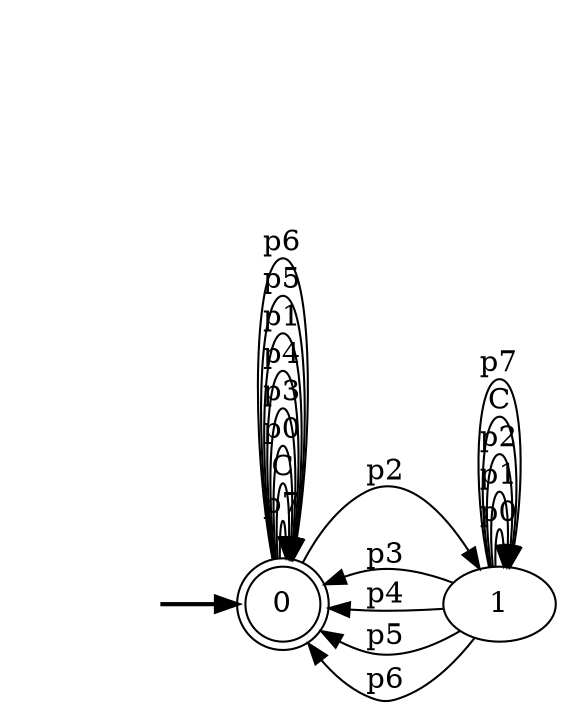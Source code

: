 digraph {
rankdir=LR;
	fake0 [style=invisible]
	0 [root=true shape=doublecircle label="0"]
	1 [label="1"]
	fake0 -> 0 [style=bold]
	0 -> 0 [label=p7]
	0 -> 0 [label=C]
	0 -> 0 [label=p0]
	0 -> 0 [label=p3]
	0 -> 0 [label=p4]
	0 -> 0 [label=p1]
	0 -> 0 [label=p5]
	0 -> 0 [label=p6]
	0 -> 1 [label=p2]
	1 -> 0 [label=p3]
	1 -> 0 [label=p4]
	1 -> 0 [label=p5]
	1 -> 0 [label=p6]
	1 -> 1 [label=p0]
	1 -> 1 [label=p1]
	1 -> 1 [label=p2]
	1 -> 1 [label=C]
	1 -> 1 [label=p7]
}